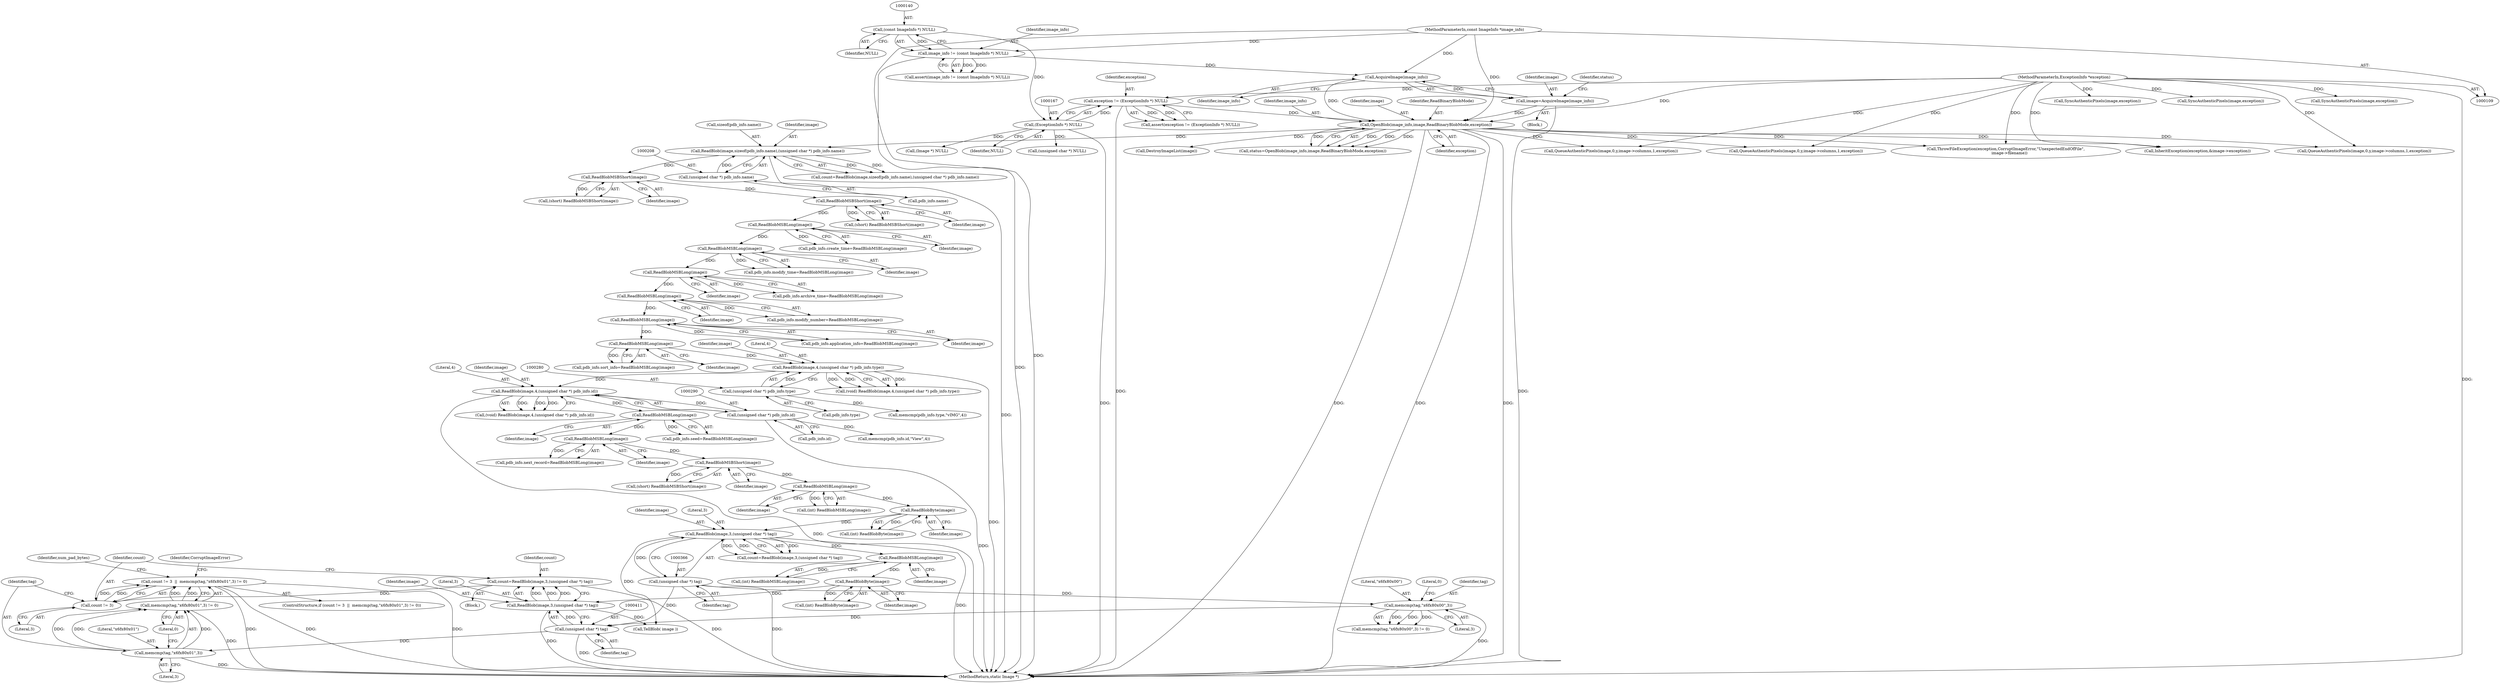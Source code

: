 digraph "0_ImageMagick_424d40ebfcde48bb872eba75179d3d73704fdf1f@API" {
"1000414" [label="(Call,count != 3  ||  memcmp(tag,\"\x6f\x80\x01\",3) != 0)"];
"1000415" [label="(Call,count != 3)"];
"1000405" [label="(Call,count=ReadBlob(image,3,(unsigned char *) tag))"];
"1000407" [label="(Call,ReadBlob(image,3,(unsigned char *) tag))"];
"1000403" [label="(Call,ReadBlobByte(image))"];
"1000395" [label="(Call,ReadBlobMSBLong(image))"];
"1000362" [label="(Call,ReadBlob(image,3,(unsigned char *) tag))"];
"1000355" [label="(Call,ReadBlobByte(image))"];
"1000347" [label="(Call,ReadBlobMSBLong(image))"];
"1000312" [label="(Call,ReadBlobMSBShort(image))"];
"1000304" [label="(Call,ReadBlobMSBLong(image))"];
"1000298" [label="(Call,ReadBlobMSBLong(image))"];
"1000286" [label="(Call,ReadBlob(image,4,(unsigned char *) pdb_info.id))"];
"1000276" [label="(Call,ReadBlob(image,4,(unsigned char *) pdb_info.type))"];
"1000272" [label="(Call,ReadBlobMSBLong(image))"];
"1000266" [label="(Call,ReadBlobMSBLong(image))"];
"1000260" [label="(Call,ReadBlobMSBLong(image))"];
"1000254" [label="(Call,ReadBlobMSBLong(image))"];
"1000248" [label="(Call,ReadBlobMSBLong(image))"];
"1000242" [label="(Call,ReadBlobMSBLong(image))"];
"1000236" [label="(Call,ReadBlobMSBShort(image))"];
"1000228" [label="(Call,ReadBlobMSBShort(image))"];
"1000201" [label="(Call,ReadBlob(image,sizeof(pdb_info.name),(unsigned char *) pdb_info.name))"];
"1000181" [label="(Call,OpenBlob(image_info,image,ReadBinaryBlobMode,exception))"];
"1000177" [label="(Call,AcquireImage(image_info))"];
"1000137" [label="(Call,image_info != (const ImageInfo *) NULL)"];
"1000110" [label="(MethodParameterIn,const ImageInfo *image_info)"];
"1000139" [label="(Call,(const ImageInfo *) NULL)"];
"1000175" [label="(Call,image=AcquireImage(image_info))"];
"1000164" [label="(Call,exception != (ExceptionInfo *) NULL)"];
"1000111" [label="(MethodParameterIn,ExceptionInfo *exception)"];
"1000166" [label="(Call,(ExceptionInfo *) NULL)"];
"1000207" [label="(Call,(unsigned char *) pdb_info.name)"];
"1000279" [label="(Call,(unsigned char *) pdb_info.type)"];
"1000289" [label="(Call,(unsigned char *) pdb_info.id)"];
"1000365" [label="(Call,(unsigned char *) tag)"];
"1000410" [label="(Call,(unsigned char *) tag)"];
"1000374" [label="(Call,memcmp(tag,\"\x6f\x80\x00\",3))"];
"1000418" [label="(Call,memcmp(tag,\"\x6f\x80\x01\",3) != 0)"];
"1000419" [label="(Call,memcmp(tag,\"\x6f\x80\x01\",3))"];
"1000310" [label="(Call,(short) ReadBlobMSBShort(image))"];
"1000416" [label="(Identifier,count)"];
"1000181" [label="(Call,OpenBlob(image_info,image,ReadBinaryBlobMode,exception))"];
"1000177" [label="(Call,AcquireImage(image_info))"];
"1000139" [label="(Call,(const ImageInfo *) NULL)"];
"1001285" [label="(MethodReturn,static Image *)"];
"1000272" [label="(Call,ReadBlobMSBLong(image))"];
"1000201" [label="(Call,ReadBlob(image,sizeof(pdb_info.name),(unsigned char *) pdb_info.name))"];
"1000420" [label="(Identifier,tag)"];
"1000325" [label="(Call,memcmp(pdb_info.id,\"View\",4))"];
"1000268" [label="(Call,pdb_info.sort_info=ReadBlobMSBLong(image))"];
"1000234" [label="(Call,(short) ReadBlobMSBShort(image))"];
"1000348" [label="(Identifier,image)"];
"1000182" [label="(Identifier,image_info)"];
"1000209" [label="(Call,pdb_info.name)"];
"1000312" [label="(Call,ReadBlobMSBShort(image))"];
"1000262" [label="(Call,pdb_info.application_info=ReadBlobMSBLong(image))"];
"1000374" [label="(Call,memcmp(tag,\"\x6f\x80\x00\",3))"];
"1000676" [label="(Call,(unsigned char *) NULL)"];
"1000313" [label="(Identifier,image)"];
"1000421" [label="(Literal,\"\x6f\x80\x01\")"];
"1000248" [label="(Call,ReadBlobMSBLong(image))"];
"1000277" [label="(Identifier,image)"];
"1000199" [label="(Call,count=ReadBlob(image,sizeof(pdb_info.name),(unsigned char *) pdb_info.name))"];
"1000286" [label="(Call,ReadBlob(image,4,(unsigned char *) pdb_info.id))"];
"1000183" [label="(Identifier,image)"];
"1000238" [label="(Call,pdb_info.create_time=ReadBlobMSBLong(image))"];
"1000184" [label="(Identifier,ReadBinaryBlobMode)"];
"1000428" [label="(Identifier,num_pad_bytes)"];
"1000425" [label="(Identifier,CorruptImageError)"];
"1000178" [label="(Identifier,image_info)"];
"1000226" [label="(Call,(short) ReadBlobMSBShort(image))"];
"1000375" [label="(Identifier,tag)"];
"1000422" [label="(Literal,3)"];
"1001147" [label="(Call,ThrowFileException(exception,CorruptImageError,\"UnexpectedEndOfFile\",\n      image->filename))"];
"1000317" [label="(Call,memcmp(pdb_info.type,\"vIMG\",4))"];
"1001031" [label="(Call,QueueAuthenticPixels(image,0,y,image->columns,1,exception))"];
"1000110" [label="(MethodParameterIn,const ImageInfo *image_info)"];
"1000410" [label="(Call,(unsigned char *) tag)"];
"1000243" [label="(Identifier,image)"];
"1000203" [label="(Call,sizeof(pdb_info.name))"];
"1000196" [label="(Call,(Image *) NULL)"];
"1000405" [label="(Call,count=ReadBlob(image,3,(unsigned char *) tag))"];
"1000255" [label="(Identifier,image)"];
"1000413" [label="(ControlStructure,if (count != 3  ||  memcmp(tag,\"\x6f\x80\x01\",3) != 0))"];
"1000294" [label="(Call,pdb_info.seed=ReadBlobMSBLong(image))"];
"1000228" [label="(Call,ReadBlobMSBShort(image))"];
"1000759" [label="(Call,QueueAuthenticPixels(image,0,y,image->columns,1,exception))"];
"1000360" [label="(Call,count=ReadBlob(image,3,(unsigned char *) tag))"];
"1000166" [label="(Call,(ExceptionInfo *) NULL)"];
"1000396" [label="(Identifier,image)"];
"1000356" [label="(Identifier,image)"];
"1000304" [label="(Call,ReadBlobMSBLong(image))"];
"1000423" [label="(Literal,0)"];
"1000242" [label="(Call,ReadBlobMSBLong(image))"];
"1000168" [label="(Identifier,NULL)"];
"1000300" [label="(Call,pdb_info.next_record=ReadBlobMSBLong(image))"];
"1000288" [label="(Literal,4)"];
"1000388" [label="(Block,)"];
"1000291" [label="(Call,pdb_info.id)"];
"1000180" [label="(Identifier,status)"];
"1000353" [label="(Call,(int) ReadBlobByte(image))"];
"1000236" [label="(Call,ReadBlobMSBShort(image))"];
"1000373" [label="(Call,memcmp(tag,\"\x6f\x80\x00\",3) != 0)"];
"1000377" [label="(Literal,3)"];
"1000638" [label="(Call,InheritException(exception,&image->exception))"];
"1000185" [label="(Identifier,exception)"];
"1001106" [label="(Call,SyncAuthenticPixels(image,exception))"];
"1000345" [label="(Call,(int) ReadBlobMSBLong(image))"];
"1000287" [label="(Identifier,image)"];
"1000362" [label="(Call,ReadBlob(image,3,(unsigned char *) tag))"];
"1000347" [label="(Call,ReadBlobMSBLong(image))"];
"1000267" [label="(Identifier,image)"];
"1000112" [label="(Block,)"];
"1000376" [label="(Literal,\"\x6f\x80\x00\")"];
"1000193" [label="(Call,DestroyImageList(image))"];
"1000136" [label="(Call,assert(image_info != (const ImageInfo *) NULL))"];
"1000279" [label="(Call,(unsigned char *) pdb_info.type)"];
"1000111" [label="(MethodParameterIn,ExceptionInfo *exception)"];
"1000137" [label="(Call,image_info != (const ImageInfo *) NULL)"];
"1000418" [label="(Call,memcmp(tag,\"\x6f\x80\x01\",3) != 0)"];
"1000433" [label="(Call,TellBlob( image ))"];
"1000281" [label="(Call,pdb_info.type)"];
"1000367" [label="(Identifier,tag)"];
"1000401" [label="(Call,(int) ReadBlobByte(image))"];
"1000261" [label="(Identifier,image)"];
"1000407" [label="(Call,ReadBlob(image,3,(unsigned char *) tag))"];
"1000276" [label="(Call,ReadBlob(image,4,(unsigned char *) pdb_info.type))"];
"1000355" [label="(Call,ReadBlobByte(image))"];
"1000393" [label="(Call,(int) ReadBlobMSBLong(image))"];
"1000273" [label="(Identifier,image)"];
"1000164" [label="(Call,exception != (ExceptionInfo *) NULL)"];
"1000299" [label="(Identifier,image)"];
"1000987" [label="(Call,SyncAuthenticPixels(image,exception))"];
"1000403" [label="(Call,ReadBlobByte(image))"];
"1000412" [label="(Identifier,tag)"];
"1000408" [label="(Identifier,image)"];
"1000298" [label="(Call,ReadBlobMSBLong(image))"];
"1000417" [label="(Literal,3)"];
"1000179" [label="(Call,status=OpenBlob(image_info,image,ReadBinaryBlobMode,exception))"];
"1000207" [label="(Call,(unsigned char *) pdb_info.name)"];
"1000364" [label="(Literal,3)"];
"1000278" [label="(Literal,4)"];
"1000175" [label="(Call,image=AcquireImage(image_info))"];
"1000250" [label="(Call,pdb_info.archive_time=ReadBlobMSBLong(image))"];
"1000365" [label="(Call,(unsigned char *) tag)"];
"1000260" [label="(Call,ReadBlobMSBLong(image))"];
"1000874" [label="(Call,QueueAuthenticPixels(image,0,y,image->columns,1,exception))"];
"1000305" [label="(Identifier,image)"];
"1000138" [label="(Identifier,image_info)"];
"1000256" [label="(Call,pdb_info.modify_number=ReadBlobMSBLong(image))"];
"1000406" [label="(Identifier,count)"];
"1000237" [label="(Identifier,image)"];
"1000202" [label="(Identifier,image)"];
"1000141" [label="(Identifier,NULL)"];
"1000163" [label="(Call,assert(exception != (ExceptionInfo *) NULL))"];
"1000244" [label="(Call,pdb_info.modify_time=ReadBlobMSBLong(image))"];
"1000404" [label="(Identifier,image)"];
"1000176" [label="(Identifier,image)"];
"1000363" [label="(Identifier,image)"];
"1000378" [label="(Literal,0)"];
"1000409" [label="(Literal,3)"];
"1000284" [label="(Call,(void) ReadBlob(image,4,(unsigned char *) pdb_info.id))"];
"1000266" [label="(Call,ReadBlobMSBLong(image))"];
"1000249" [label="(Identifier,image)"];
"1000229" [label="(Identifier,image)"];
"1000395" [label="(Call,ReadBlobMSBLong(image))"];
"1000830" [label="(Call,SyncAuthenticPixels(image,exception))"];
"1000165" [label="(Identifier,exception)"];
"1000415" [label="(Call,count != 3)"];
"1000289" [label="(Call,(unsigned char *) pdb_info.id)"];
"1000419" [label="(Call,memcmp(tag,\"\x6f\x80\x01\",3))"];
"1000254" [label="(Call,ReadBlobMSBLong(image))"];
"1000274" [label="(Call,(void) ReadBlob(image,4,(unsigned char *) pdb_info.type))"];
"1000414" [label="(Call,count != 3  ||  memcmp(tag,\"\x6f\x80\x01\",3) != 0)"];
"1000414" -> "1000413"  [label="AST: "];
"1000414" -> "1000415"  [label="CFG: "];
"1000414" -> "1000418"  [label="CFG: "];
"1000415" -> "1000414"  [label="AST: "];
"1000418" -> "1000414"  [label="AST: "];
"1000425" -> "1000414"  [label="CFG: "];
"1000428" -> "1000414"  [label="CFG: "];
"1000414" -> "1001285"  [label="DDG: "];
"1000414" -> "1001285"  [label="DDG: "];
"1000414" -> "1001285"  [label="DDG: "];
"1000415" -> "1000414"  [label="DDG: "];
"1000415" -> "1000414"  [label="DDG: "];
"1000418" -> "1000414"  [label="DDG: "];
"1000418" -> "1000414"  [label="DDG: "];
"1000415" -> "1000417"  [label="CFG: "];
"1000416" -> "1000415"  [label="AST: "];
"1000417" -> "1000415"  [label="AST: "];
"1000420" -> "1000415"  [label="CFG: "];
"1000405" -> "1000415"  [label="DDG: "];
"1000405" -> "1000388"  [label="AST: "];
"1000405" -> "1000407"  [label="CFG: "];
"1000406" -> "1000405"  [label="AST: "];
"1000407" -> "1000405"  [label="AST: "];
"1000416" -> "1000405"  [label="CFG: "];
"1000405" -> "1001285"  [label="DDG: "];
"1000407" -> "1000405"  [label="DDG: "];
"1000407" -> "1000405"  [label="DDG: "];
"1000407" -> "1000405"  [label="DDG: "];
"1000407" -> "1000410"  [label="CFG: "];
"1000408" -> "1000407"  [label="AST: "];
"1000409" -> "1000407"  [label="AST: "];
"1000410" -> "1000407"  [label="AST: "];
"1000407" -> "1001285"  [label="DDG: "];
"1000403" -> "1000407"  [label="DDG: "];
"1000410" -> "1000407"  [label="DDG: "];
"1000407" -> "1000433"  [label="DDG: "];
"1000403" -> "1000401"  [label="AST: "];
"1000403" -> "1000404"  [label="CFG: "];
"1000404" -> "1000403"  [label="AST: "];
"1000401" -> "1000403"  [label="CFG: "];
"1000403" -> "1000401"  [label="DDG: "];
"1000395" -> "1000403"  [label="DDG: "];
"1000395" -> "1000393"  [label="AST: "];
"1000395" -> "1000396"  [label="CFG: "];
"1000396" -> "1000395"  [label="AST: "];
"1000393" -> "1000395"  [label="CFG: "];
"1000395" -> "1000393"  [label="DDG: "];
"1000362" -> "1000395"  [label="DDG: "];
"1000362" -> "1000360"  [label="AST: "];
"1000362" -> "1000365"  [label="CFG: "];
"1000363" -> "1000362"  [label="AST: "];
"1000364" -> "1000362"  [label="AST: "];
"1000365" -> "1000362"  [label="AST: "];
"1000360" -> "1000362"  [label="CFG: "];
"1000362" -> "1001285"  [label="DDG: "];
"1000362" -> "1000360"  [label="DDG: "];
"1000362" -> "1000360"  [label="DDG: "];
"1000362" -> "1000360"  [label="DDG: "];
"1000355" -> "1000362"  [label="DDG: "];
"1000365" -> "1000362"  [label="DDG: "];
"1000362" -> "1000433"  [label="DDG: "];
"1000355" -> "1000353"  [label="AST: "];
"1000355" -> "1000356"  [label="CFG: "];
"1000356" -> "1000355"  [label="AST: "];
"1000353" -> "1000355"  [label="CFG: "];
"1000355" -> "1000353"  [label="DDG: "];
"1000347" -> "1000355"  [label="DDG: "];
"1000347" -> "1000345"  [label="AST: "];
"1000347" -> "1000348"  [label="CFG: "];
"1000348" -> "1000347"  [label="AST: "];
"1000345" -> "1000347"  [label="CFG: "];
"1000347" -> "1000345"  [label="DDG: "];
"1000312" -> "1000347"  [label="DDG: "];
"1000312" -> "1000310"  [label="AST: "];
"1000312" -> "1000313"  [label="CFG: "];
"1000313" -> "1000312"  [label="AST: "];
"1000310" -> "1000312"  [label="CFG: "];
"1000312" -> "1000310"  [label="DDG: "];
"1000304" -> "1000312"  [label="DDG: "];
"1000304" -> "1000300"  [label="AST: "];
"1000304" -> "1000305"  [label="CFG: "];
"1000305" -> "1000304"  [label="AST: "];
"1000300" -> "1000304"  [label="CFG: "];
"1000304" -> "1000300"  [label="DDG: "];
"1000298" -> "1000304"  [label="DDG: "];
"1000298" -> "1000294"  [label="AST: "];
"1000298" -> "1000299"  [label="CFG: "];
"1000299" -> "1000298"  [label="AST: "];
"1000294" -> "1000298"  [label="CFG: "];
"1000298" -> "1000294"  [label="DDG: "];
"1000286" -> "1000298"  [label="DDG: "];
"1000286" -> "1000284"  [label="AST: "];
"1000286" -> "1000289"  [label="CFG: "];
"1000287" -> "1000286"  [label="AST: "];
"1000288" -> "1000286"  [label="AST: "];
"1000289" -> "1000286"  [label="AST: "];
"1000284" -> "1000286"  [label="CFG: "];
"1000286" -> "1001285"  [label="DDG: "];
"1000286" -> "1000284"  [label="DDG: "];
"1000286" -> "1000284"  [label="DDG: "];
"1000286" -> "1000284"  [label="DDG: "];
"1000276" -> "1000286"  [label="DDG: "];
"1000289" -> "1000286"  [label="DDG: "];
"1000276" -> "1000274"  [label="AST: "];
"1000276" -> "1000279"  [label="CFG: "];
"1000277" -> "1000276"  [label="AST: "];
"1000278" -> "1000276"  [label="AST: "];
"1000279" -> "1000276"  [label="AST: "];
"1000274" -> "1000276"  [label="CFG: "];
"1000276" -> "1001285"  [label="DDG: "];
"1000276" -> "1000274"  [label="DDG: "];
"1000276" -> "1000274"  [label="DDG: "];
"1000276" -> "1000274"  [label="DDG: "];
"1000272" -> "1000276"  [label="DDG: "];
"1000279" -> "1000276"  [label="DDG: "];
"1000272" -> "1000268"  [label="AST: "];
"1000272" -> "1000273"  [label="CFG: "];
"1000273" -> "1000272"  [label="AST: "];
"1000268" -> "1000272"  [label="CFG: "];
"1000272" -> "1000268"  [label="DDG: "];
"1000266" -> "1000272"  [label="DDG: "];
"1000266" -> "1000262"  [label="AST: "];
"1000266" -> "1000267"  [label="CFG: "];
"1000267" -> "1000266"  [label="AST: "];
"1000262" -> "1000266"  [label="CFG: "];
"1000266" -> "1000262"  [label="DDG: "];
"1000260" -> "1000266"  [label="DDG: "];
"1000260" -> "1000256"  [label="AST: "];
"1000260" -> "1000261"  [label="CFG: "];
"1000261" -> "1000260"  [label="AST: "];
"1000256" -> "1000260"  [label="CFG: "];
"1000260" -> "1000256"  [label="DDG: "];
"1000254" -> "1000260"  [label="DDG: "];
"1000254" -> "1000250"  [label="AST: "];
"1000254" -> "1000255"  [label="CFG: "];
"1000255" -> "1000254"  [label="AST: "];
"1000250" -> "1000254"  [label="CFG: "];
"1000254" -> "1000250"  [label="DDG: "];
"1000248" -> "1000254"  [label="DDG: "];
"1000248" -> "1000244"  [label="AST: "];
"1000248" -> "1000249"  [label="CFG: "];
"1000249" -> "1000248"  [label="AST: "];
"1000244" -> "1000248"  [label="CFG: "];
"1000248" -> "1000244"  [label="DDG: "];
"1000242" -> "1000248"  [label="DDG: "];
"1000242" -> "1000238"  [label="AST: "];
"1000242" -> "1000243"  [label="CFG: "];
"1000243" -> "1000242"  [label="AST: "];
"1000238" -> "1000242"  [label="CFG: "];
"1000242" -> "1000238"  [label="DDG: "];
"1000236" -> "1000242"  [label="DDG: "];
"1000236" -> "1000234"  [label="AST: "];
"1000236" -> "1000237"  [label="CFG: "];
"1000237" -> "1000236"  [label="AST: "];
"1000234" -> "1000236"  [label="CFG: "];
"1000236" -> "1000234"  [label="DDG: "];
"1000228" -> "1000236"  [label="DDG: "];
"1000228" -> "1000226"  [label="AST: "];
"1000228" -> "1000229"  [label="CFG: "];
"1000229" -> "1000228"  [label="AST: "];
"1000226" -> "1000228"  [label="CFG: "];
"1000228" -> "1000226"  [label="DDG: "];
"1000201" -> "1000228"  [label="DDG: "];
"1000201" -> "1000199"  [label="AST: "];
"1000201" -> "1000207"  [label="CFG: "];
"1000202" -> "1000201"  [label="AST: "];
"1000203" -> "1000201"  [label="AST: "];
"1000207" -> "1000201"  [label="AST: "];
"1000199" -> "1000201"  [label="CFG: "];
"1000201" -> "1001285"  [label="DDG: "];
"1000201" -> "1000199"  [label="DDG: "];
"1000201" -> "1000199"  [label="DDG: "];
"1000181" -> "1000201"  [label="DDG: "];
"1000207" -> "1000201"  [label="DDG: "];
"1000181" -> "1000179"  [label="AST: "];
"1000181" -> "1000185"  [label="CFG: "];
"1000182" -> "1000181"  [label="AST: "];
"1000183" -> "1000181"  [label="AST: "];
"1000184" -> "1000181"  [label="AST: "];
"1000185" -> "1000181"  [label="AST: "];
"1000179" -> "1000181"  [label="CFG: "];
"1000181" -> "1001285"  [label="DDG: "];
"1000181" -> "1001285"  [label="DDG: "];
"1000181" -> "1001285"  [label="DDG: "];
"1000181" -> "1000179"  [label="DDG: "];
"1000181" -> "1000179"  [label="DDG: "];
"1000181" -> "1000179"  [label="DDG: "];
"1000181" -> "1000179"  [label="DDG: "];
"1000177" -> "1000181"  [label="DDG: "];
"1000110" -> "1000181"  [label="DDG: "];
"1000175" -> "1000181"  [label="DDG: "];
"1000164" -> "1000181"  [label="DDG: "];
"1000111" -> "1000181"  [label="DDG: "];
"1000181" -> "1000193"  [label="DDG: "];
"1000181" -> "1000638"  [label="DDG: "];
"1000181" -> "1000759"  [label="DDG: "];
"1000181" -> "1000874"  [label="DDG: "];
"1000181" -> "1001031"  [label="DDG: "];
"1000181" -> "1001147"  [label="DDG: "];
"1000177" -> "1000175"  [label="AST: "];
"1000177" -> "1000178"  [label="CFG: "];
"1000178" -> "1000177"  [label="AST: "];
"1000175" -> "1000177"  [label="CFG: "];
"1000177" -> "1000175"  [label="DDG: "];
"1000137" -> "1000177"  [label="DDG: "];
"1000110" -> "1000177"  [label="DDG: "];
"1000137" -> "1000136"  [label="AST: "];
"1000137" -> "1000139"  [label="CFG: "];
"1000138" -> "1000137"  [label="AST: "];
"1000139" -> "1000137"  [label="AST: "];
"1000136" -> "1000137"  [label="CFG: "];
"1000137" -> "1001285"  [label="DDG: "];
"1000137" -> "1000136"  [label="DDG: "];
"1000137" -> "1000136"  [label="DDG: "];
"1000110" -> "1000137"  [label="DDG: "];
"1000139" -> "1000137"  [label="DDG: "];
"1000110" -> "1000109"  [label="AST: "];
"1000110" -> "1001285"  [label="DDG: "];
"1000139" -> "1000141"  [label="CFG: "];
"1000140" -> "1000139"  [label="AST: "];
"1000141" -> "1000139"  [label="AST: "];
"1000139" -> "1000166"  [label="DDG: "];
"1000175" -> "1000112"  [label="AST: "];
"1000176" -> "1000175"  [label="AST: "];
"1000180" -> "1000175"  [label="CFG: "];
"1000175" -> "1001285"  [label="DDG: "];
"1000164" -> "1000163"  [label="AST: "];
"1000164" -> "1000166"  [label="CFG: "];
"1000165" -> "1000164"  [label="AST: "];
"1000166" -> "1000164"  [label="AST: "];
"1000163" -> "1000164"  [label="CFG: "];
"1000164" -> "1001285"  [label="DDG: "];
"1000164" -> "1000163"  [label="DDG: "];
"1000164" -> "1000163"  [label="DDG: "];
"1000111" -> "1000164"  [label="DDG: "];
"1000166" -> "1000164"  [label="DDG: "];
"1000111" -> "1000109"  [label="AST: "];
"1000111" -> "1001285"  [label="DDG: "];
"1000111" -> "1000638"  [label="DDG: "];
"1000111" -> "1000759"  [label="DDG: "];
"1000111" -> "1000830"  [label="DDG: "];
"1000111" -> "1000874"  [label="DDG: "];
"1000111" -> "1000987"  [label="DDG: "];
"1000111" -> "1001031"  [label="DDG: "];
"1000111" -> "1001106"  [label="DDG: "];
"1000111" -> "1001147"  [label="DDG: "];
"1000166" -> "1000168"  [label="CFG: "];
"1000167" -> "1000166"  [label="AST: "];
"1000168" -> "1000166"  [label="AST: "];
"1000166" -> "1001285"  [label="DDG: "];
"1000166" -> "1000196"  [label="DDG: "];
"1000166" -> "1000676"  [label="DDG: "];
"1000207" -> "1000209"  [label="CFG: "];
"1000208" -> "1000207"  [label="AST: "];
"1000209" -> "1000207"  [label="AST: "];
"1000279" -> "1000281"  [label="CFG: "];
"1000280" -> "1000279"  [label="AST: "];
"1000281" -> "1000279"  [label="AST: "];
"1000279" -> "1000317"  [label="DDG: "];
"1000289" -> "1000291"  [label="CFG: "];
"1000290" -> "1000289"  [label="AST: "];
"1000291" -> "1000289"  [label="AST: "];
"1000289" -> "1001285"  [label="DDG: "];
"1000289" -> "1000325"  [label="DDG: "];
"1000365" -> "1000367"  [label="CFG: "];
"1000366" -> "1000365"  [label="AST: "];
"1000367" -> "1000365"  [label="AST: "];
"1000365" -> "1001285"  [label="DDG: "];
"1000365" -> "1000374"  [label="DDG: "];
"1000365" -> "1000410"  [label="DDG: "];
"1000410" -> "1000412"  [label="CFG: "];
"1000411" -> "1000410"  [label="AST: "];
"1000412" -> "1000410"  [label="AST: "];
"1000410" -> "1001285"  [label="DDG: "];
"1000374" -> "1000410"  [label="DDG: "];
"1000410" -> "1000419"  [label="DDG: "];
"1000374" -> "1000373"  [label="AST: "];
"1000374" -> "1000377"  [label="CFG: "];
"1000375" -> "1000374"  [label="AST: "];
"1000376" -> "1000374"  [label="AST: "];
"1000377" -> "1000374"  [label="AST: "];
"1000378" -> "1000374"  [label="CFG: "];
"1000374" -> "1001285"  [label="DDG: "];
"1000374" -> "1000373"  [label="DDG: "];
"1000374" -> "1000373"  [label="DDG: "];
"1000374" -> "1000373"  [label="DDG: "];
"1000418" -> "1000423"  [label="CFG: "];
"1000419" -> "1000418"  [label="AST: "];
"1000423" -> "1000418"  [label="AST: "];
"1000418" -> "1001285"  [label="DDG: "];
"1000419" -> "1000418"  [label="DDG: "];
"1000419" -> "1000418"  [label="DDG: "];
"1000419" -> "1000418"  [label="DDG: "];
"1000419" -> "1000422"  [label="CFG: "];
"1000420" -> "1000419"  [label="AST: "];
"1000421" -> "1000419"  [label="AST: "];
"1000422" -> "1000419"  [label="AST: "];
"1000423" -> "1000419"  [label="CFG: "];
"1000419" -> "1001285"  [label="DDG: "];
}
